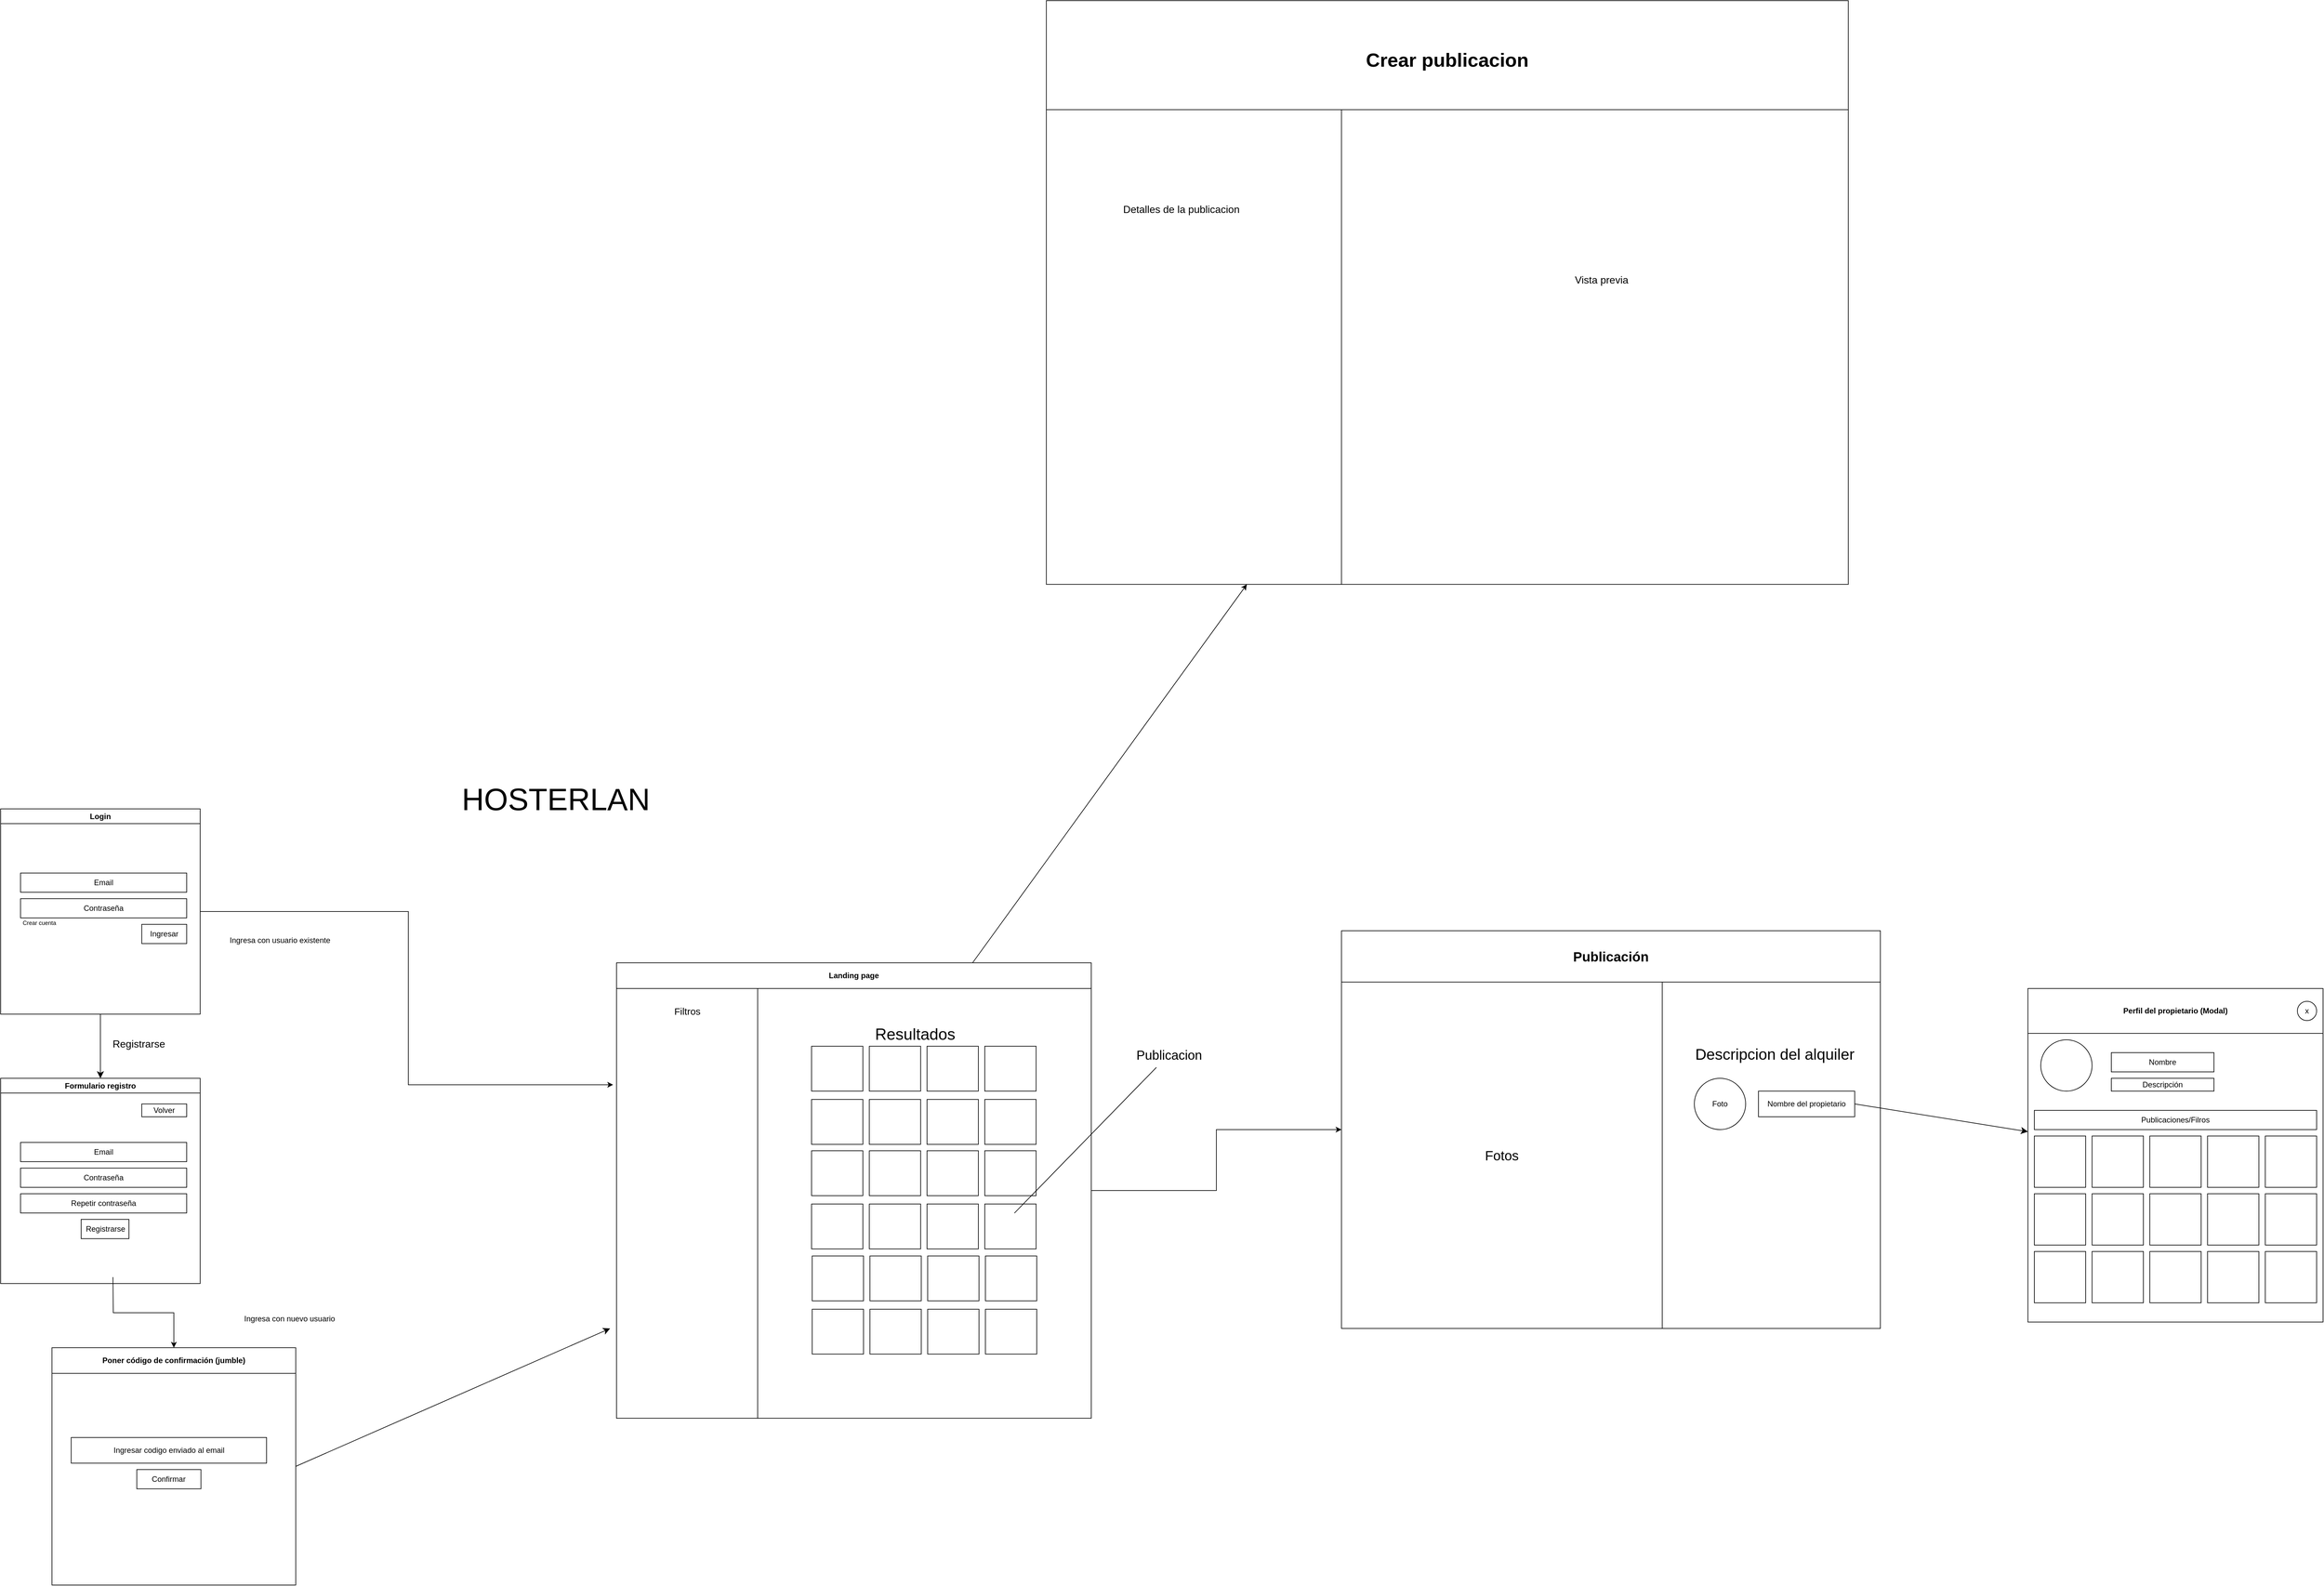 <mxfile version="24.2.8" type="device">
  <diagram name="Página-1" id="a-ehUnWnBTQoZHch7iMG">
    <mxGraphModel dx="2683" dy="3362" grid="1" gridSize="10" guides="1" tooltips="1" connect="1" arrows="1" fold="1" page="1" pageScale="1" pageWidth="827" pageHeight="1169" math="0" shadow="0">
      <root>
        <mxCell id="0" />
        <mxCell id="1" parent="0" />
        <mxCell id="3QKNfHfciTVE6FXksiD2-12" style="edgeStyle=orthogonalEdgeStyle;rounded=0;orthogonalLoop=1;jettySize=auto;html=1;exitX=1;exitY=0.5;exitDx=0;exitDy=0;entryX=-0.024;entryY=0.224;entryDx=0;entryDy=0;entryPerimeter=0;" parent="1" source="3QKNfHfciTVE6FXksiD2-1" target="3QKNfHfciTVE6FXksiD2-19" edge="1">
          <mxGeometry relative="1" as="geometry">
            <mxPoint x="614.478" y="310" as="targetPoint" />
          </mxGeometry>
        </mxCell>
        <mxCell id="Q0OwDhaclV1V3rcsGwMB-49" style="edgeStyle=none;curved=1;rounded=0;orthogonalLoop=1;jettySize=auto;html=1;exitX=0.5;exitY=1;exitDx=0;exitDy=0;entryX=0.5;entryY=0;entryDx=0;entryDy=0;fontSize=12;startSize=8;endSize=8;" edge="1" parent="1" source="3QKNfHfciTVE6FXksiD2-1" target="Q0OwDhaclV1V3rcsGwMB-44">
          <mxGeometry relative="1" as="geometry" />
        </mxCell>
        <mxCell id="3QKNfHfciTVE6FXksiD2-1" value="Login" style="swimlane;whiteSpace=wrap;html=1;" parent="1" vertex="1">
          <mxGeometry x="-60" y="-50" width="311" height="320" as="geometry" />
        </mxCell>
        <mxCell id="Q0OwDhaclV1V3rcsGwMB-31" value="Email" style="rounded=0;whiteSpace=wrap;html=1;" vertex="1" parent="3QKNfHfciTVE6FXksiD2-1">
          <mxGeometry x="31" y="100" width="259" height="30" as="geometry" />
        </mxCell>
        <mxCell id="Q0OwDhaclV1V3rcsGwMB-32" value="Contraseña" style="rounded=0;whiteSpace=wrap;html=1;" vertex="1" parent="3QKNfHfciTVE6FXksiD2-1">
          <mxGeometry x="31" y="140" width="259" height="30" as="geometry" />
        </mxCell>
        <mxCell id="Q0OwDhaclV1V3rcsGwMB-33" value="Ingresar" style="rounded=0;whiteSpace=wrap;html=1;" vertex="1" parent="3QKNfHfciTVE6FXksiD2-1">
          <mxGeometry x="220" y="180" width="70" height="30" as="geometry" />
        </mxCell>
        <mxCell id="Q0OwDhaclV1V3rcsGwMB-34" value="&lt;font style=&quot;font-size: 9px;&quot;&gt;Crear cuenta&lt;/font&gt;" style="text;html=1;align=center;verticalAlign=middle;resizable=0;points=[];autosize=1;strokeColor=none;fillColor=none;fontSize=16;" vertex="1" parent="3QKNfHfciTVE6FXksiD2-1">
          <mxGeometry x="20" y="160" width="80" height="30" as="geometry" />
        </mxCell>
        <mxCell id="3QKNfHfciTVE6FXksiD2-8" value="" style="edgeStyle=orthogonalEdgeStyle;rounded=0;orthogonalLoop=1;jettySize=auto;html=1;" parent="1" target="3QKNfHfciTVE6FXksiD2-6" edge="1">
          <mxGeometry relative="1" as="geometry">
            <mxPoint x="115.053" y="680" as="sourcePoint" />
          </mxGeometry>
        </mxCell>
        <mxCell id="Q0OwDhaclV1V3rcsGwMB-58" style="edgeStyle=none;curved=1;rounded=0;orthogonalLoop=1;jettySize=auto;html=1;exitX=1;exitY=0.5;exitDx=0;exitDy=0;fontSize=12;startSize=8;endSize=8;" edge="1" parent="1" source="3QKNfHfciTVE6FXksiD2-6">
          <mxGeometry relative="1" as="geometry">
            <mxPoint x="890" y="760" as="targetPoint" />
          </mxGeometry>
        </mxCell>
        <mxCell id="3QKNfHfciTVE6FXksiD2-6" value="Poner código de confirmación (jumble)" style="swimlane;whiteSpace=wrap;html=1;startSize=40;" parent="1" vertex="1">
          <mxGeometry x="20" y="790" width="380" height="370" as="geometry" />
        </mxCell>
        <mxCell id="Q0OwDhaclV1V3rcsGwMB-56" value="Ingresar codigo enviado al email" style="rounded=0;whiteSpace=wrap;html=1;" vertex="1" parent="3QKNfHfciTVE6FXksiD2-6">
          <mxGeometry x="30" y="140" width="304.5" height="40" as="geometry" />
        </mxCell>
        <mxCell id="Q0OwDhaclV1V3rcsGwMB-57" value="Confirmar" style="rounded=0;whiteSpace=wrap;html=1;" vertex="1" parent="3QKNfHfciTVE6FXksiD2-6">
          <mxGeometry x="132.25" y="190" width="100" height="30" as="geometry" />
        </mxCell>
        <mxCell id="3QKNfHfciTVE6FXksiD2-13" value="Ingresa con usuario existente" style="text;html=1;align=center;verticalAlign=middle;resizable=0;points=[];autosize=1;strokeColor=none;fillColor=none;" parent="1" vertex="1">
          <mxGeometry x="280" y="140" width="190" height="30" as="geometry" />
        </mxCell>
        <mxCell id="3QKNfHfciTVE6FXksiD2-14" value="Ingresa con nuevo usuario" style="text;html=1;align=center;verticalAlign=middle;resizable=0;points=[];autosize=1;strokeColor=none;fillColor=none;" parent="1" vertex="1">
          <mxGeometry x="300" y="730" width="180" height="30" as="geometry" />
        </mxCell>
        <mxCell id="3QKNfHfciTVE6FXksiD2-76" style="edgeStyle=orthogonalEdgeStyle;rounded=0;orthogonalLoop=1;jettySize=auto;html=1;exitX=1;exitY=0.5;exitDx=0;exitDy=0;entryX=0;entryY=0.5;entryDx=0;entryDy=0;" parent="1" source="3QKNfHfciTVE6FXksiD2-16" target="3QKNfHfciTVE6FXksiD2-69" edge="1">
          <mxGeometry relative="1" as="geometry" />
        </mxCell>
        <mxCell id="3QKNfHfciTVE6FXksiD2-103" style="rounded=0;orthogonalLoop=1;jettySize=auto;html=1;exitX=0.75;exitY=0;exitDx=0;exitDy=0;entryX=0.25;entryY=1;entryDx=0;entryDy=0;" parent="1" source="3QKNfHfciTVE6FXksiD2-16" target="3QKNfHfciTVE6FXksiD2-86" edge="1">
          <mxGeometry relative="1" as="geometry" />
        </mxCell>
        <mxCell id="3QKNfHfciTVE6FXksiD2-16" value="Landing page" style="swimlane;whiteSpace=wrap;html=1;startSize=40;" parent="1" vertex="1">
          <mxGeometry x="900" y="190" width="740" height="710" as="geometry" />
        </mxCell>
        <mxCell id="3QKNfHfciTVE6FXksiD2-19" value="" style="whiteSpace=wrap;html=1;" parent="3QKNfHfciTVE6FXksiD2-16" vertex="1">
          <mxGeometry y="40" width="220" height="670" as="geometry" />
        </mxCell>
        <mxCell id="3QKNfHfciTVE6FXksiD2-20" value="Filtros" style="text;html=1;align=center;verticalAlign=middle;resizable=0;points=[];autosize=1;strokeColor=none;fillColor=none;fontSize=15;" parent="3QKNfHfciTVE6FXksiD2-16" vertex="1">
          <mxGeometry x="75" y="60" width="70" height="30" as="geometry" />
        </mxCell>
        <mxCell id="Q0OwDhaclV1V3rcsGwMB-2" value="" style="group" vertex="1" connectable="0" parent="3QKNfHfciTVE6FXksiD2-16">
          <mxGeometry x="304" y="90" width="351" height="437" as="geometry" />
        </mxCell>
        <mxCell id="3QKNfHfciTVE6FXksiD2-48" value="&lt;font style=&quot;font-size: 25px;&quot;&gt;Resultados&lt;/font&gt;" style="text;html=1;align=center;verticalAlign=middle;resizable=0;points=[];autosize=1;strokeColor=none;fillColor=none;" parent="Q0OwDhaclV1V3rcsGwMB-2" vertex="1">
          <mxGeometry x="81" width="160" height="40" as="geometry" />
        </mxCell>
        <mxCell id="Q0OwDhaclV1V3rcsGwMB-1" value="" style="group" vertex="1" connectable="0" parent="Q0OwDhaclV1V3rcsGwMB-2">
          <mxGeometry y="40" width="351" height="397" as="geometry" />
        </mxCell>
        <mxCell id="3QKNfHfciTVE6FXksiD2-21" value="" style="whiteSpace=wrap;html=1;" parent="Q0OwDhaclV1V3rcsGwMB-1" vertex="1">
          <mxGeometry width="80" height="70" as="geometry" />
        </mxCell>
        <mxCell id="3QKNfHfciTVE6FXksiD2-22" value="" style="whiteSpace=wrap;html=1;" parent="Q0OwDhaclV1V3rcsGwMB-1" vertex="1">
          <mxGeometry x="90" width="80" height="70" as="geometry" />
        </mxCell>
        <mxCell id="3QKNfHfciTVE6FXksiD2-23" value="" style="whiteSpace=wrap;html=1;" parent="Q0OwDhaclV1V3rcsGwMB-1" vertex="1">
          <mxGeometry x="180" width="80" height="70" as="geometry" />
        </mxCell>
        <mxCell id="3QKNfHfciTVE6FXksiD2-24" value="" style="whiteSpace=wrap;html=1;" parent="Q0OwDhaclV1V3rcsGwMB-1" vertex="1">
          <mxGeometry x="270" width="80" height="70" as="geometry" />
        </mxCell>
        <mxCell id="3QKNfHfciTVE6FXksiD2-32" value="" style="whiteSpace=wrap;html=1;" parent="Q0OwDhaclV1V3rcsGwMB-1" vertex="1">
          <mxGeometry x="270" y="163" width="80" height="70" as="geometry" />
        </mxCell>
        <mxCell id="3QKNfHfciTVE6FXksiD2-33" value="" style="whiteSpace=wrap;html=1;" parent="Q0OwDhaclV1V3rcsGwMB-1" vertex="1">
          <mxGeometry x="180" y="163" width="80" height="70" as="geometry" />
        </mxCell>
        <mxCell id="3QKNfHfciTVE6FXksiD2-34" value="" style="whiteSpace=wrap;html=1;" parent="Q0OwDhaclV1V3rcsGwMB-1" vertex="1">
          <mxGeometry x="90" y="163" width="80" height="70" as="geometry" />
        </mxCell>
        <mxCell id="3QKNfHfciTVE6FXksiD2-35" value="" style="whiteSpace=wrap;html=1;" parent="Q0OwDhaclV1V3rcsGwMB-1" vertex="1">
          <mxGeometry y="163" width="80" height="70" as="geometry" />
        </mxCell>
        <mxCell id="3QKNfHfciTVE6FXksiD2-40" value="" style="whiteSpace=wrap;html=1;" parent="Q0OwDhaclV1V3rcsGwMB-1" vertex="1">
          <mxGeometry x="271" y="327" width="80" height="70" as="geometry" />
        </mxCell>
        <mxCell id="3QKNfHfciTVE6FXksiD2-41" value="" style="whiteSpace=wrap;html=1;" parent="Q0OwDhaclV1V3rcsGwMB-1" vertex="1">
          <mxGeometry x="181" y="327" width="80" height="70" as="geometry" />
        </mxCell>
        <mxCell id="3QKNfHfciTVE6FXksiD2-42" value="" style="whiteSpace=wrap;html=1;" parent="Q0OwDhaclV1V3rcsGwMB-1" vertex="1">
          <mxGeometry x="91" y="327" width="80" height="70" as="geometry" />
        </mxCell>
        <mxCell id="3QKNfHfciTVE6FXksiD2-43" value="" style="whiteSpace=wrap;html=1;" parent="Q0OwDhaclV1V3rcsGwMB-1" vertex="1">
          <mxGeometry x="1" y="327" width="80" height="70" as="geometry" />
        </mxCell>
        <mxCell id="3QKNfHfciTVE6FXksiD2-28" value="" style="whiteSpace=wrap;html=1;" parent="1" vertex="1">
          <mxGeometry x="1204" y="403" width="80" height="70" as="geometry" />
        </mxCell>
        <mxCell id="3QKNfHfciTVE6FXksiD2-29" value="" style="whiteSpace=wrap;html=1;" parent="1" vertex="1">
          <mxGeometry x="1294" y="403" width="80" height="70" as="geometry" />
        </mxCell>
        <mxCell id="3QKNfHfciTVE6FXksiD2-30" value="" style="whiteSpace=wrap;html=1;" parent="1" vertex="1">
          <mxGeometry x="1384" y="403" width="80" height="70" as="geometry" />
        </mxCell>
        <mxCell id="3QKNfHfciTVE6FXksiD2-31" value="" style="whiteSpace=wrap;html=1;" parent="1" vertex="1">
          <mxGeometry x="1474" y="403" width="80" height="70" as="geometry" />
        </mxCell>
        <mxCell id="3QKNfHfciTVE6FXksiD2-36" value="" style="whiteSpace=wrap;html=1;" parent="1" vertex="1">
          <mxGeometry x="1204" y="566" width="80" height="70" as="geometry" />
        </mxCell>
        <mxCell id="3QKNfHfciTVE6FXksiD2-37" value="" style="whiteSpace=wrap;html=1;" parent="1" vertex="1">
          <mxGeometry x="1294" y="566" width="80" height="70" as="geometry" />
        </mxCell>
        <mxCell id="3QKNfHfciTVE6FXksiD2-38" value="" style="whiteSpace=wrap;html=1;" parent="1" vertex="1">
          <mxGeometry x="1384" y="566" width="80" height="70" as="geometry" />
        </mxCell>
        <mxCell id="3QKNfHfciTVE6FXksiD2-39" value="" style="whiteSpace=wrap;html=1;" parent="1" vertex="1">
          <mxGeometry x="1474" y="566" width="80" height="70" as="geometry" />
        </mxCell>
        <mxCell id="3QKNfHfciTVE6FXksiD2-44" value="" style="whiteSpace=wrap;html=1;" parent="1" vertex="1">
          <mxGeometry x="1205" y="730" width="80" height="70" as="geometry" />
        </mxCell>
        <mxCell id="3QKNfHfciTVE6FXksiD2-45" value="" style="whiteSpace=wrap;html=1;" parent="1" vertex="1">
          <mxGeometry x="1295" y="730" width="80" height="70" as="geometry" />
        </mxCell>
        <mxCell id="3QKNfHfciTVE6FXksiD2-46" value="" style="whiteSpace=wrap;html=1;" parent="1" vertex="1">
          <mxGeometry x="1385" y="730" width="80" height="70" as="geometry" />
        </mxCell>
        <mxCell id="3QKNfHfciTVE6FXksiD2-47" value="" style="whiteSpace=wrap;html=1;" parent="1" vertex="1">
          <mxGeometry x="1475" y="730" width="80" height="70" as="geometry" />
        </mxCell>
        <mxCell id="3QKNfHfciTVE6FXksiD2-69" value="&lt;font style=&quot;font-size: 21px;&quot;&gt;Publicación&lt;/font&gt;" style="swimlane;whiteSpace=wrap;html=1;startSize=80;" parent="1" vertex="1">
          <mxGeometry x="2030" y="140" width="840" height="620" as="geometry" />
        </mxCell>
        <mxCell id="3QKNfHfciTVE6FXksiD2-70" value="&lt;font style=&quot;font-size: 21px;&quot;&gt;Fotos&lt;/font&gt;" style="whiteSpace=wrap;html=1;" parent="3QKNfHfciTVE6FXksiD2-69" vertex="1">
          <mxGeometry y="80" width="500" height="540" as="geometry" />
        </mxCell>
        <mxCell id="3QKNfHfciTVE6FXksiD2-80" value="&lt;font style=&quot;font-size: 24px;&quot;&gt;Descripcion del alquiler&lt;/font&gt;" style="text;html=1;align=center;verticalAlign=middle;resizable=0;points=[];autosize=1;strokeColor=none;fillColor=none;" parent="3QKNfHfciTVE6FXksiD2-69" vertex="1">
          <mxGeometry x="530" y="173" width="290" height="40" as="geometry" />
        </mxCell>
        <mxCell id="Q0OwDhaclV1V3rcsGwMB-3" value="Nombre del propietario" style="whiteSpace=wrap;html=1;" vertex="1" parent="3QKNfHfciTVE6FXksiD2-69">
          <mxGeometry x="650" y="250" width="150" height="40" as="geometry" />
        </mxCell>
        <mxCell id="Q0OwDhaclV1V3rcsGwMB-4" value="Foto" style="ellipse;whiteSpace=wrap;html=1;" vertex="1" parent="3QKNfHfciTVE6FXksiD2-69">
          <mxGeometry x="550" y="230" width="80" height="80" as="geometry" />
        </mxCell>
        <mxCell id="3QKNfHfciTVE6FXksiD2-77" value="&lt;font style=&quot;font-size: 20px;&quot;&gt;Publicacion&lt;/font&gt;" style="text;html=1;align=center;verticalAlign=middle;resizable=0;points=[];autosize=1;strokeColor=none;fillColor=none;" parent="1" vertex="1">
          <mxGeometry x="1691" y="313" width="140" height="40" as="geometry" />
        </mxCell>
        <mxCell id="3QKNfHfciTVE6FXksiD2-78" value="" style="endArrow=none;html=1;rounded=0;entryX=1;entryY=1;entryDx=0;entryDy=0;" parent="1" source="3QKNfHfciTVE6FXksiD2-77" edge="1">
          <mxGeometry width="50" height="50" relative="1" as="geometry">
            <mxPoint x="1591.18" y="658.18" as="sourcePoint" />
            <mxPoint x="1520.18" y="580.18" as="targetPoint" />
          </mxGeometry>
        </mxCell>
        <mxCell id="3QKNfHfciTVE6FXksiD2-84" value="&lt;span style=&quot;font-size: 48px;&quot;&gt;HOSTERLAN&lt;/span&gt;" style="text;html=1;align=center;verticalAlign=middle;resizable=0;points=[];autosize=1;strokeColor=none;fillColor=none;" parent="1" vertex="1">
          <mxGeometry x="645" y="-100" width="320" height="70" as="geometry" />
        </mxCell>
        <mxCell id="3QKNfHfciTVE6FXksiD2-86" value="&lt;br&gt;&lt;div&gt;&lt;span style=&quot;font-size: 30px; background-color: initial;&quot;&gt;Crear publicacion&lt;/span&gt;&lt;/div&gt;" style="swimlane;whiteSpace=wrap;html=1;startSize=170;" parent="1" vertex="1">
          <mxGeometry x="1570" y="-1310" width="1250" height="910" as="geometry" />
        </mxCell>
        <mxCell id="3QKNfHfciTVE6FXksiD2-104" value="" style="rounded=0;whiteSpace=wrap;html=1;" parent="3QKNfHfciTVE6FXksiD2-86" vertex="1">
          <mxGeometry x="460" y="170" width="790" height="740" as="geometry" />
        </mxCell>
        <mxCell id="Q0OwDhaclV1V3rcsGwMB-29" value="Detalles de la publicacion" style="text;html=1;align=center;verticalAlign=middle;resizable=0;points=[];autosize=1;strokeColor=none;fillColor=none;fontSize=16;" vertex="1" parent="3QKNfHfciTVE6FXksiD2-86">
          <mxGeometry x="100" y="310" width="220" height="30" as="geometry" />
        </mxCell>
        <mxCell id="Q0OwDhaclV1V3rcsGwMB-30" value="Vista previa" style="text;html=1;align=center;verticalAlign=middle;resizable=0;points=[];autosize=1;strokeColor=none;fillColor=none;fontSize=16;" vertex="1" parent="3QKNfHfciTVE6FXksiD2-86">
          <mxGeometry x="810" y="420" width="110" height="30" as="geometry" />
        </mxCell>
        <mxCell id="Q0OwDhaclV1V3rcsGwMB-6" value="Perfil del propietario (Modal)" style="swimlane;whiteSpace=wrap;html=1;startSize=70;" vertex="1" parent="1">
          <mxGeometry x="3100" y="230" width="460" height="520" as="geometry" />
        </mxCell>
        <mxCell id="Q0OwDhaclV1V3rcsGwMB-8" value="" style="ellipse;whiteSpace=wrap;html=1;aspect=fixed;" vertex="1" parent="Q0OwDhaclV1V3rcsGwMB-6">
          <mxGeometry x="20" y="80" width="80" height="80" as="geometry" />
        </mxCell>
        <mxCell id="Q0OwDhaclV1V3rcsGwMB-9" value="Nombre" style="whiteSpace=wrap;html=1;" vertex="1" parent="Q0OwDhaclV1V3rcsGwMB-6">
          <mxGeometry x="130" y="100" width="160" height="30" as="geometry" />
        </mxCell>
        <mxCell id="Q0OwDhaclV1V3rcsGwMB-10" value="Descripción" style="whiteSpace=wrap;html=1;" vertex="1" parent="Q0OwDhaclV1V3rcsGwMB-6">
          <mxGeometry x="130" y="140" width="160" height="20" as="geometry" />
        </mxCell>
        <mxCell id="Q0OwDhaclV1V3rcsGwMB-11" value="Publicaciones/Filros" style="rounded=0;whiteSpace=wrap;html=1;" vertex="1" parent="Q0OwDhaclV1V3rcsGwMB-6">
          <mxGeometry x="10" y="190" width="440" height="30" as="geometry" />
        </mxCell>
        <mxCell id="Q0OwDhaclV1V3rcsGwMB-12" value="" style="whiteSpace=wrap;html=1;aspect=fixed;" vertex="1" parent="Q0OwDhaclV1V3rcsGwMB-6">
          <mxGeometry x="10" y="230" width="80" height="80" as="geometry" />
        </mxCell>
        <mxCell id="Q0OwDhaclV1V3rcsGwMB-13" value="" style="whiteSpace=wrap;html=1;aspect=fixed;" vertex="1" parent="Q0OwDhaclV1V3rcsGwMB-6">
          <mxGeometry x="100" y="230" width="80" height="80" as="geometry" />
        </mxCell>
        <mxCell id="Q0OwDhaclV1V3rcsGwMB-14" value="" style="whiteSpace=wrap;html=1;aspect=fixed;" vertex="1" parent="Q0OwDhaclV1V3rcsGwMB-6">
          <mxGeometry x="190" y="230" width="80" height="80" as="geometry" />
        </mxCell>
        <mxCell id="Q0OwDhaclV1V3rcsGwMB-18" value="" style="whiteSpace=wrap;html=1;aspect=fixed;" vertex="1" parent="Q0OwDhaclV1V3rcsGwMB-6">
          <mxGeometry x="10" y="320" width="80" height="80" as="geometry" />
        </mxCell>
        <mxCell id="Q0OwDhaclV1V3rcsGwMB-19" value="" style="whiteSpace=wrap;html=1;aspect=fixed;" vertex="1" parent="Q0OwDhaclV1V3rcsGwMB-6">
          <mxGeometry x="100" y="320" width="80" height="80" as="geometry" />
        </mxCell>
        <mxCell id="Q0OwDhaclV1V3rcsGwMB-20" value="" style="whiteSpace=wrap;html=1;aspect=fixed;" vertex="1" parent="Q0OwDhaclV1V3rcsGwMB-6">
          <mxGeometry x="190" y="320" width="80" height="80" as="geometry" />
        </mxCell>
        <mxCell id="Q0OwDhaclV1V3rcsGwMB-21" value="" style="whiteSpace=wrap;html=1;aspect=fixed;" vertex="1" parent="Q0OwDhaclV1V3rcsGwMB-6">
          <mxGeometry x="280" y="320" width="80" height="80" as="geometry" />
        </mxCell>
        <mxCell id="Q0OwDhaclV1V3rcsGwMB-22" value="" style="whiteSpace=wrap;html=1;aspect=fixed;" vertex="1" parent="Q0OwDhaclV1V3rcsGwMB-6">
          <mxGeometry x="370" y="320" width="80" height="80" as="geometry" />
        </mxCell>
        <mxCell id="Q0OwDhaclV1V3rcsGwMB-23" value="" style="whiteSpace=wrap;html=1;aspect=fixed;" vertex="1" parent="Q0OwDhaclV1V3rcsGwMB-6">
          <mxGeometry x="10" y="410" width="80" height="80" as="geometry" />
        </mxCell>
        <mxCell id="Q0OwDhaclV1V3rcsGwMB-24" value="" style="whiteSpace=wrap;html=1;aspect=fixed;" vertex="1" parent="Q0OwDhaclV1V3rcsGwMB-6">
          <mxGeometry x="100" y="410" width="80" height="80" as="geometry" />
        </mxCell>
        <mxCell id="Q0OwDhaclV1V3rcsGwMB-25" value="" style="whiteSpace=wrap;html=1;aspect=fixed;" vertex="1" parent="Q0OwDhaclV1V3rcsGwMB-6">
          <mxGeometry x="190" y="410" width="80" height="80" as="geometry" />
        </mxCell>
        <mxCell id="Q0OwDhaclV1V3rcsGwMB-26" value="" style="whiteSpace=wrap;html=1;aspect=fixed;" vertex="1" parent="Q0OwDhaclV1V3rcsGwMB-6">
          <mxGeometry x="280" y="410" width="80" height="80" as="geometry" />
        </mxCell>
        <mxCell id="Q0OwDhaclV1V3rcsGwMB-27" value="" style="whiteSpace=wrap;html=1;aspect=fixed;" vertex="1" parent="Q0OwDhaclV1V3rcsGwMB-6">
          <mxGeometry x="370" y="410" width="80" height="80" as="geometry" />
        </mxCell>
        <mxCell id="Q0OwDhaclV1V3rcsGwMB-28" value="x" style="ellipse;whiteSpace=wrap;html=1;aspect=fixed;" vertex="1" parent="Q0OwDhaclV1V3rcsGwMB-6">
          <mxGeometry x="420" y="20" width="30" height="30" as="geometry" />
        </mxCell>
        <mxCell id="Q0OwDhaclV1V3rcsGwMB-5" style="edgeStyle=none;curved=1;rounded=0;orthogonalLoop=1;jettySize=auto;html=1;exitX=1;exitY=0.5;exitDx=0;exitDy=0;fontSize=12;startSize=8;endSize=8;" edge="1" parent="1" source="Q0OwDhaclV1V3rcsGwMB-3" target="Q0OwDhaclV1V3rcsGwMB-6">
          <mxGeometry relative="1" as="geometry">
            <mxPoint x="3050" y="409.667" as="targetPoint" />
          </mxGeometry>
        </mxCell>
        <mxCell id="Q0OwDhaclV1V3rcsGwMB-15" value="" style="whiteSpace=wrap;html=1;aspect=fixed;" vertex="1" parent="1">
          <mxGeometry x="3380" y="460" width="80" height="80" as="geometry" />
        </mxCell>
        <mxCell id="Q0OwDhaclV1V3rcsGwMB-16" value="" style="whiteSpace=wrap;html=1;aspect=fixed;" vertex="1" parent="1">
          <mxGeometry x="3470" y="460" width="80" height="80" as="geometry" />
        </mxCell>
        <mxCell id="Q0OwDhaclV1V3rcsGwMB-44" value="Formulario registro" style="swimlane;whiteSpace=wrap;html=1;" vertex="1" parent="1">
          <mxGeometry x="-60" y="370" width="311" height="320" as="geometry" />
        </mxCell>
        <mxCell id="Q0OwDhaclV1V3rcsGwMB-45" value="Email" style="rounded=0;whiteSpace=wrap;html=1;" vertex="1" parent="Q0OwDhaclV1V3rcsGwMB-44">
          <mxGeometry x="31" y="100" width="259" height="30" as="geometry" />
        </mxCell>
        <mxCell id="Q0OwDhaclV1V3rcsGwMB-46" value="Contraseña" style="rounded=0;whiteSpace=wrap;html=1;" vertex="1" parent="Q0OwDhaclV1V3rcsGwMB-44">
          <mxGeometry x="31" y="140" width="259" height="30" as="geometry" />
        </mxCell>
        <mxCell id="Q0OwDhaclV1V3rcsGwMB-47" value="Registrarse" style="rounded=0;whiteSpace=wrap;html=1;" vertex="1" parent="Q0OwDhaclV1V3rcsGwMB-44">
          <mxGeometry x="125.5" y="220" width="74.5" height="30" as="geometry" />
        </mxCell>
        <mxCell id="Q0OwDhaclV1V3rcsGwMB-54" value="Repetir contraseña" style="rounded=0;whiteSpace=wrap;html=1;" vertex="1" parent="Q0OwDhaclV1V3rcsGwMB-44">
          <mxGeometry x="31" y="180" width="259" height="30" as="geometry" />
        </mxCell>
        <mxCell id="Q0OwDhaclV1V3rcsGwMB-55" value="Volver" style="whiteSpace=wrap;html=1;" vertex="1" parent="Q0OwDhaclV1V3rcsGwMB-44">
          <mxGeometry x="220" y="40" width="70" height="20" as="geometry" />
        </mxCell>
        <mxCell id="Q0OwDhaclV1V3rcsGwMB-53" value="Registrarse" style="text;html=1;align=center;verticalAlign=middle;resizable=0;points=[];autosize=1;strokeColor=none;fillColor=none;fontSize=16;" vertex="1" parent="1">
          <mxGeometry x="100" y="301" width="110" height="30" as="geometry" />
        </mxCell>
      </root>
    </mxGraphModel>
  </diagram>
</mxfile>
